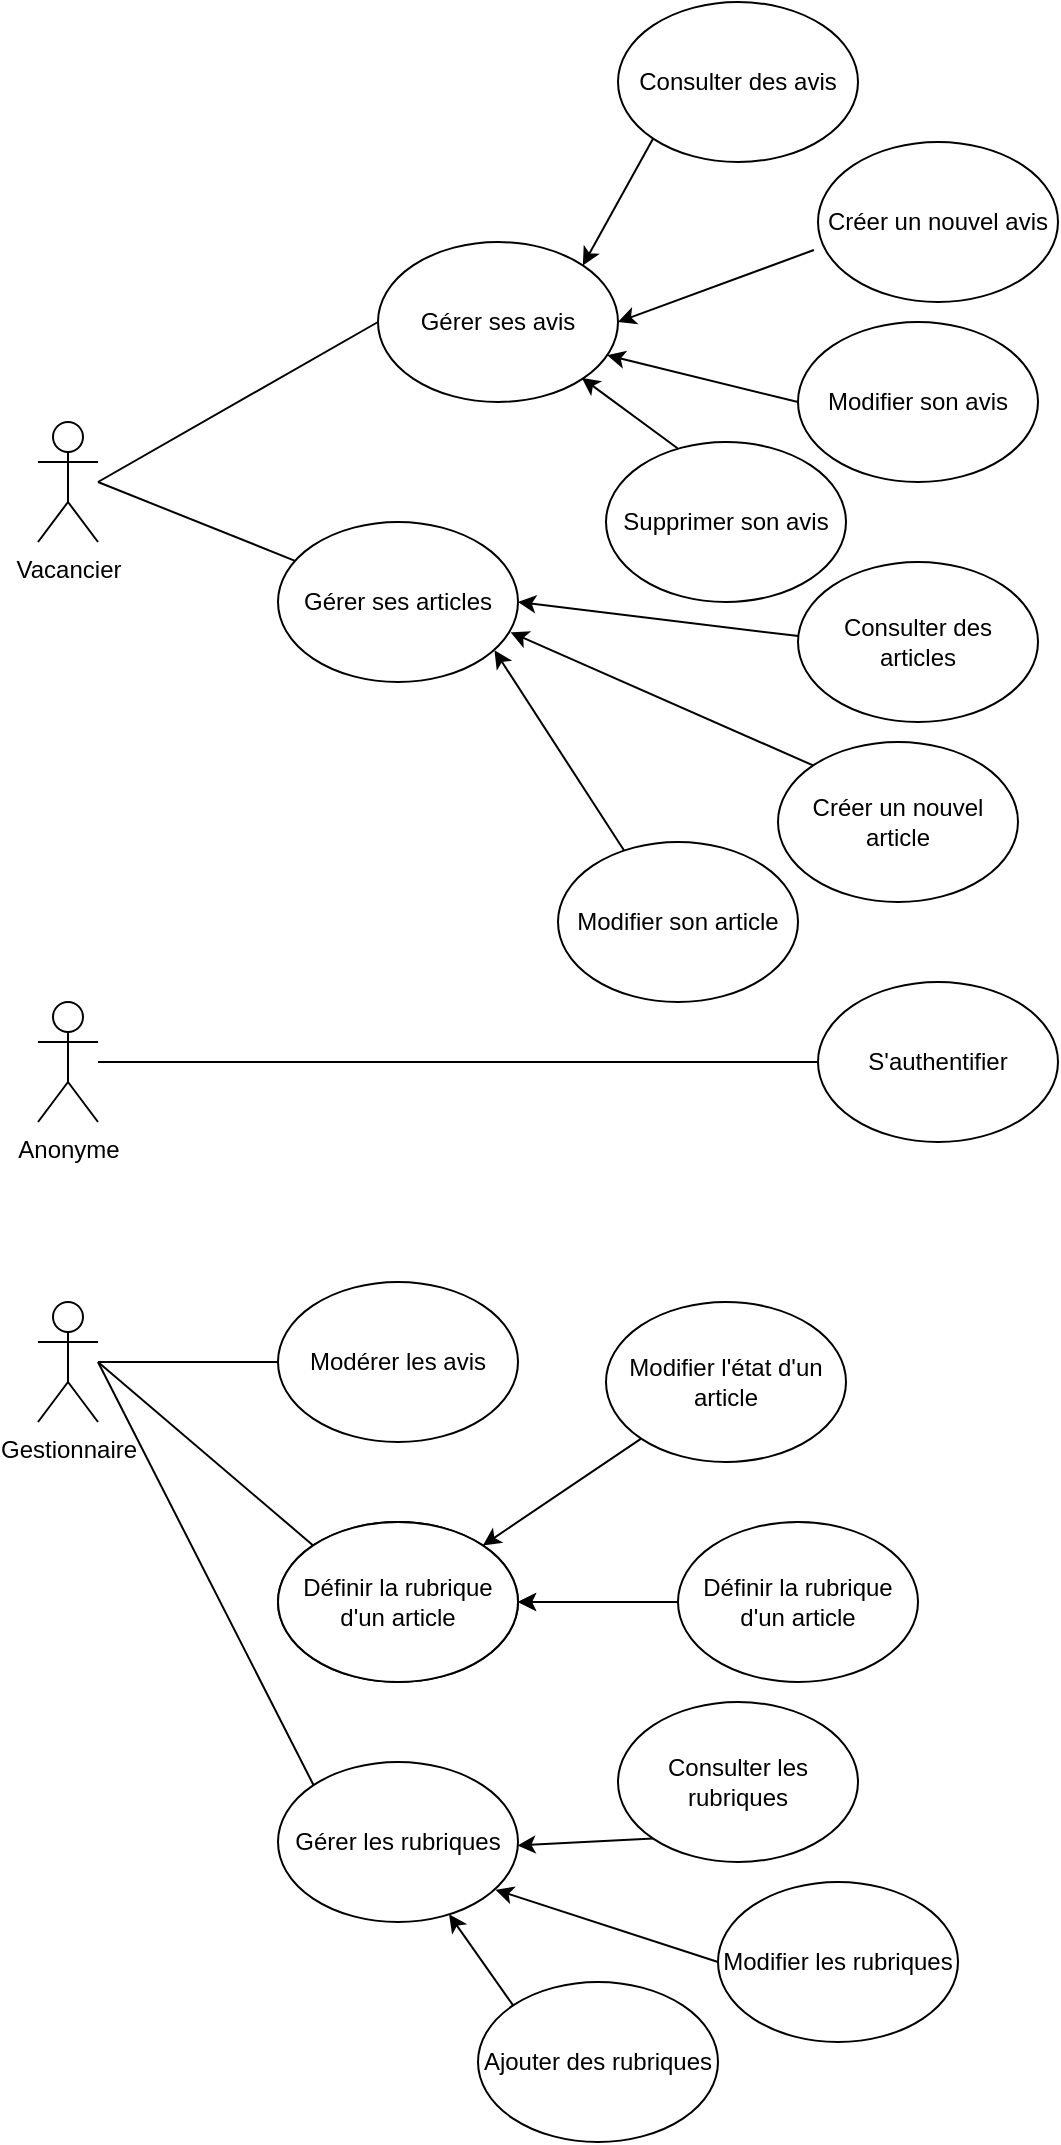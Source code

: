 <mxfile version="23.1.1" type="device">
  <diagram name="Page-1" id="Cbnw6_JvnF0tMtVWOTyB">
    <mxGraphModel dx="1990" dy="1083" grid="1" gridSize="10" guides="1" tooltips="1" connect="1" arrows="1" fold="1" page="1" pageScale="1" pageWidth="827" pageHeight="1169" math="0" shadow="0">
      <root>
        <mxCell id="0" />
        <mxCell id="1" parent="0" />
        <mxCell id="EQPRjvXye5dbMPhjBnry-4" value="Gestionnaire" style="shape=umlActor;verticalLabelPosition=bottom;verticalAlign=top;html=1;outlineConnect=0;" parent="1" vertex="1">
          <mxGeometry x="130" y="670" width="30" height="60" as="geometry" />
        </mxCell>
        <mxCell id="EQPRjvXye5dbMPhjBnry-5" value="Anonyme" style="shape=umlActor;verticalLabelPosition=bottom;verticalAlign=top;html=1;outlineConnect=0;" parent="1" vertex="1">
          <mxGeometry x="130" y="520" width="30" height="60" as="geometry" />
        </mxCell>
        <mxCell id="EQPRjvXye5dbMPhjBnry-6" value="S&#39;authentifier" style="ellipse;whiteSpace=wrap;html=1;" parent="1" vertex="1">
          <mxGeometry x="520" y="510" width="120" height="80" as="geometry" />
        </mxCell>
        <mxCell id="EQPRjvXye5dbMPhjBnry-7" value="Gérer ses avis" style="ellipse;whiteSpace=wrap;html=1;" parent="1" vertex="1">
          <mxGeometry x="300" y="140" width="120" height="80" as="geometry" />
        </mxCell>
        <mxCell id="EQPRjvXye5dbMPhjBnry-10" value="" style="endArrow=none;html=1;rounded=0;entryX=0;entryY=0.5;entryDx=0;entryDy=0;" parent="1" source="EQPRjvXye5dbMPhjBnry-5" target="EQPRjvXye5dbMPhjBnry-6" edge="1">
          <mxGeometry width="50" height="50" relative="1" as="geometry">
            <mxPoint x="389.7" y="620.2" as="sourcePoint" />
            <mxPoint x="660" y="820" as="targetPoint" />
          </mxGeometry>
        </mxCell>
        <mxCell id="EQPRjvXye5dbMPhjBnry-13" value="Vacancier" style="shape=umlActor;verticalLabelPosition=bottom;verticalAlign=top;html=1;outlineConnect=0;" parent="1" vertex="1">
          <mxGeometry x="130" y="230" width="30" height="60" as="geometry" />
        </mxCell>
        <mxCell id="EQPRjvXye5dbMPhjBnry-14" value="" style="endArrow=none;html=1;rounded=0;entryX=0;entryY=0.5;entryDx=0;entryDy=0;" parent="1" target="EQPRjvXye5dbMPhjBnry-7" edge="1">
          <mxGeometry width="50" height="50" relative="1" as="geometry">
            <mxPoint x="160" y="260" as="sourcePoint" />
            <mxPoint x="440" y="360" as="targetPoint" />
          </mxGeometry>
        </mxCell>
        <mxCell id="EQPRjvXye5dbMPhjBnry-15" value="Supprimer son avis" style="ellipse;whiteSpace=wrap;html=1;" parent="1" vertex="1">
          <mxGeometry x="414" y="240" width="120" height="80" as="geometry" />
        </mxCell>
        <mxCell id="EQPRjvXye5dbMPhjBnry-16" value="Modifier son avis" style="ellipse;whiteSpace=wrap;html=1;" parent="1" vertex="1">
          <mxGeometry x="510" y="180" width="120" height="80" as="geometry" />
        </mxCell>
        <mxCell id="EQPRjvXye5dbMPhjBnry-17" value="Créer un nouvel avis" style="ellipse;whiteSpace=wrap;html=1;" parent="1" vertex="1">
          <mxGeometry x="520" y="90" width="120" height="80" as="geometry" />
        </mxCell>
        <mxCell id="EQPRjvXye5dbMPhjBnry-19" value="" style="endArrow=classic;html=1;rounded=0;entryX=0.955;entryY=0.708;entryDx=0;entryDy=0;entryPerimeter=0;exitX=0;exitY=0.5;exitDx=0;exitDy=0;" parent="1" source="EQPRjvXye5dbMPhjBnry-16" target="EQPRjvXye5dbMPhjBnry-7" edge="1">
          <mxGeometry width="50" height="50" relative="1" as="geometry">
            <mxPoint x="390" y="370" as="sourcePoint" />
            <mxPoint x="440" y="320" as="targetPoint" />
          </mxGeometry>
        </mxCell>
        <mxCell id="EQPRjvXye5dbMPhjBnry-20" value="" style="endArrow=classic;html=1;rounded=0;entryX=1;entryY=0.5;entryDx=0;entryDy=0;exitX=-0.017;exitY=0.675;exitDx=0;exitDy=0;exitPerimeter=0;" parent="1" source="EQPRjvXye5dbMPhjBnry-17" target="EQPRjvXye5dbMPhjBnry-7" edge="1">
          <mxGeometry width="50" height="50" relative="1" as="geometry">
            <mxPoint x="550" y="250" as="sourcePoint" />
            <mxPoint x="424" y="216" as="targetPoint" />
          </mxGeometry>
        </mxCell>
        <mxCell id="EQPRjvXye5dbMPhjBnry-21" value="" style="endArrow=classic;html=1;rounded=0;exitX=0.298;exitY=0.039;exitDx=0;exitDy=0;exitPerimeter=0;entryX=0.849;entryY=0.849;entryDx=0;entryDy=0;entryPerimeter=0;" parent="1" source="EQPRjvXye5dbMPhjBnry-15" target="EQPRjvXye5dbMPhjBnry-7" edge="1">
          <mxGeometry width="50" height="50" relative="1" as="geometry">
            <mxPoint x="390" y="210" as="sourcePoint" />
            <mxPoint x="440" y="160" as="targetPoint" />
          </mxGeometry>
        </mxCell>
        <mxCell id="EQPRjvXye5dbMPhjBnry-22" value="Gérer ses articles" style="ellipse;whiteSpace=wrap;html=1;" parent="1" vertex="1">
          <mxGeometry x="250" y="280" width="120" height="80" as="geometry" />
        </mxCell>
        <mxCell id="EQPRjvXye5dbMPhjBnry-24" value="Modifier son article" style="ellipse;whiteSpace=wrap;html=1;" parent="1" vertex="1">
          <mxGeometry x="390" y="440" width="120" height="80" as="geometry" />
        </mxCell>
        <mxCell id="EQPRjvXye5dbMPhjBnry-25" value="Consulter des&lt;br&gt;articles" style="ellipse;whiteSpace=wrap;html=1;" parent="1" vertex="1">
          <mxGeometry x="510" y="300" width="120" height="80" as="geometry" />
        </mxCell>
        <mxCell id="EQPRjvXye5dbMPhjBnry-26" value="" style="endArrow=classic;html=1;rounded=0;entryX=0.902;entryY=0.802;entryDx=0;entryDy=0;entryPerimeter=0;exitX=0.276;exitY=0.055;exitDx=0;exitDy=0;exitPerimeter=0;" parent="1" source="EQPRjvXye5dbMPhjBnry-24" target="EQPRjvXye5dbMPhjBnry-22" edge="1">
          <mxGeometry width="50" height="50" relative="1" as="geometry">
            <mxPoint x="400" y="640" as="sourcePoint" />
            <mxPoint x="450" y="590" as="targetPoint" />
          </mxGeometry>
        </mxCell>
        <mxCell id="EQPRjvXye5dbMPhjBnry-27" value="" style="endArrow=classic;html=1;rounded=0;entryX=1;entryY=0.5;entryDx=0;entryDy=0;exitX=0.002;exitY=0.463;exitDx=0;exitDy=0;exitPerimeter=0;" parent="1" source="EQPRjvXye5dbMPhjBnry-25" target="EQPRjvXye5dbMPhjBnry-22" edge="1">
          <mxGeometry width="50" height="50" relative="1" as="geometry">
            <mxPoint x="620" y="534.56" as="sourcePoint" />
            <mxPoint x="425.44" y="350.0" as="targetPoint" />
          </mxGeometry>
        </mxCell>
        <mxCell id="EQPRjvXye5dbMPhjBnry-29" value="" style="endArrow=none;html=1;rounded=0;" parent="1" target="EQPRjvXye5dbMPhjBnry-22" edge="1">
          <mxGeometry width="50" height="50" relative="1" as="geometry">
            <mxPoint x="160" y="260" as="sourcePoint" />
            <mxPoint x="310" y="230" as="targetPoint" />
          </mxGeometry>
        </mxCell>
        <mxCell id="EQPRjvXye5dbMPhjBnry-32" value="Modérer les avis" style="ellipse;whiteSpace=wrap;html=1;" parent="1" vertex="1">
          <mxGeometry x="250" y="660" width="120" height="80" as="geometry" />
        </mxCell>
        <mxCell id="EQPRjvXye5dbMPhjBnry-38" value="Gérer les articles" style="ellipse;whiteSpace=wrap;html=1;" parent="1" vertex="1">
          <mxGeometry x="250" y="780" width="120" height="80" as="geometry" />
        </mxCell>
        <mxCell id="EQPRjvXye5dbMPhjBnry-41" value="Modifier l&#39;état d&#39;un article" style="ellipse;whiteSpace=wrap;html=1;" parent="1" vertex="1">
          <mxGeometry x="414" y="670" width="120" height="80" as="geometry" />
        </mxCell>
        <mxCell id="EQPRjvXye5dbMPhjBnry-43" value="" style="endArrow=classic;html=1;rounded=0;entryX=1;entryY=0;entryDx=0;entryDy=0;exitX=0;exitY=1;exitDx=0;exitDy=0;" parent="1" source="EQPRjvXye5dbMPhjBnry-41" target="EQPRjvXye5dbMPhjBnry-38" edge="1">
          <mxGeometry width="50" height="50" relative="1" as="geometry">
            <mxPoint x="510" y="1000" as="sourcePoint" />
            <mxPoint x="384" y="966" as="targetPoint" />
          </mxGeometry>
        </mxCell>
        <mxCell id="EQPRjvXye5dbMPhjBnry-46" value="" style="endArrow=none;html=1;rounded=0;entryX=0;entryY=0.5;entryDx=0;entryDy=0;" parent="1" source="EQPRjvXye5dbMPhjBnry-4" target="EQPRjvXye5dbMPhjBnry-32" edge="1">
          <mxGeometry width="50" height="50" relative="1" as="geometry">
            <mxPoint x="140" y="750" as="sourcePoint" />
            <mxPoint x="190" y="700" as="targetPoint" />
          </mxGeometry>
        </mxCell>
        <mxCell id="EQPRjvXye5dbMPhjBnry-47" value="" style="endArrow=none;html=1;rounded=0;entryX=0;entryY=0;entryDx=0;entryDy=0;" parent="1" target="EQPRjvXye5dbMPhjBnry-38" edge="1">
          <mxGeometry width="50" height="50" relative="1" as="geometry">
            <mxPoint x="160" y="700" as="sourcePoint" />
            <mxPoint x="260" y="710" as="targetPoint" />
          </mxGeometry>
        </mxCell>
        <mxCell id="Pll7rcHkfRudjnskMBYL-7" value="" style="edgeStyle=orthogonalEdgeStyle;rounded=0;orthogonalLoop=1;jettySize=auto;html=1;" edge="1" parent="1" source="EQPRjvXye5dbMPhjBnry-48" target="Pll7rcHkfRudjnskMBYL-6">
          <mxGeometry relative="1" as="geometry" />
        </mxCell>
        <mxCell id="EQPRjvXye5dbMPhjBnry-48" value="Définir la rubrique d&#39;un article" style="ellipse;whiteSpace=wrap;html=1;" parent="1" vertex="1">
          <mxGeometry x="450" y="780" width="120" height="80" as="geometry" />
        </mxCell>
        <mxCell id="EQPRjvXye5dbMPhjBnry-49" value="" style="endArrow=classic;html=1;rounded=0;entryX=1;entryY=0.5;entryDx=0;entryDy=0;exitX=0;exitY=0.5;exitDx=0;exitDy=0;" parent="1" source="EQPRjvXye5dbMPhjBnry-48" target="EQPRjvXye5dbMPhjBnry-38" edge="1">
          <mxGeometry width="50" height="50" relative="1" as="geometry">
            <mxPoint x="580" y="690" as="sourcePoint" />
            <mxPoint x="630" y="640" as="targetPoint" />
          </mxGeometry>
        </mxCell>
        <mxCell id="Pll7rcHkfRudjnskMBYL-1" value="Consulter des avis" style="ellipse;whiteSpace=wrap;html=1;" vertex="1" parent="1">
          <mxGeometry x="420" y="20" width="120" height="80" as="geometry" />
        </mxCell>
        <mxCell id="Pll7rcHkfRudjnskMBYL-2" value="" style="endArrow=classic;html=1;rounded=0;entryX=1;entryY=0;entryDx=0;entryDy=0;exitX=0;exitY=1;exitDx=0;exitDy=0;" edge="1" parent="1" source="Pll7rcHkfRudjnskMBYL-1" target="EQPRjvXye5dbMPhjBnry-7">
          <mxGeometry width="50" height="50" relative="1" as="geometry">
            <mxPoint x="494" y="160" as="sourcePoint" />
            <mxPoint x="364" y="90" as="targetPoint" />
          </mxGeometry>
        </mxCell>
        <mxCell id="Pll7rcHkfRudjnskMBYL-3" value="Créer un nouvel article" style="ellipse;whiteSpace=wrap;html=1;" vertex="1" parent="1">
          <mxGeometry x="500" y="390" width="120" height="80" as="geometry" />
        </mxCell>
        <mxCell id="Pll7rcHkfRudjnskMBYL-4" value="" style="endArrow=classic;html=1;rounded=0;entryX=0.969;entryY=0.689;entryDx=0;entryDy=0;exitX=0;exitY=0;exitDx=0;exitDy=0;entryPerimeter=0;" edge="1" parent="1" source="Pll7rcHkfRudjnskMBYL-3" target="EQPRjvXye5dbMPhjBnry-22">
          <mxGeometry width="50" height="50" relative="1" as="geometry">
            <mxPoint x="610" y="624.56" as="sourcePoint" />
            <mxPoint x="360" y="410" as="targetPoint" />
          </mxGeometry>
        </mxCell>
        <mxCell id="Pll7rcHkfRudjnskMBYL-6" value="Définir la rubrique d&#39;un article" style="ellipse;whiteSpace=wrap;html=1;" vertex="1" parent="1">
          <mxGeometry x="250" y="780" width="120" height="80" as="geometry" />
        </mxCell>
        <mxCell id="Pll7rcHkfRudjnskMBYL-8" value="Consulter les rubriques" style="ellipse;whiteSpace=wrap;html=1;" vertex="1" parent="1">
          <mxGeometry x="420" y="870" width="120" height="80" as="geometry" />
        </mxCell>
        <mxCell id="Pll7rcHkfRudjnskMBYL-9" value="" style="endArrow=classic;html=1;rounded=0;entryX=0.998;entryY=0.522;entryDx=0;entryDy=0;exitX=0;exitY=1;exitDx=0;exitDy=0;entryPerimeter=0;" edge="1" parent="1" source="Pll7rcHkfRudjnskMBYL-8" target="Pll7rcHkfRudjnskMBYL-13">
          <mxGeometry width="50" height="50" relative="1" as="geometry">
            <mxPoint x="510" y="1120" as="sourcePoint" />
            <mxPoint x="352" y="912" as="targetPoint" />
          </mxGeometry>
        </mxCell>
        <mxCell id="Pll7rcHkfRudjnskMBYL-10" value="" style="endArrow=none;html=1;rounded=0;entryX=0;entryY=0;entryDx=0;entryDy=0;" edge="1" parent="1">
          <mxGeometry width="50" height="50" relative="1" as="geometry">
            <mxPoint x="160" y="700" as="sourcePoint" />
            <mxPoint x="268" y="912" as="targetPoint" />
          </mxGeometry>
        </mxCell>
        <mxCell id="Pll7rcHkfRudjnskMBYL-11" value="Modifier les rubriques" style="ellipse;whiteSpace=wrap;html=1;" vertex="1" parent="1">
          <mxGeometry x="470" y="960" width="120" height="80" as="geometry" />
        </mxCell>
        <mxCell id="Pll7rcHkfRudjnskMBYL-12" value="" style="endArrow=classic;html=1;rounded=0;entryX=0.906;entryY=0.798;entryDx=0;entryDy=0;exitX=0;exitY=0.5;exitDx=0;exitDy=0;entryPerimeter=0;" edge="1" parent="1" source="Pll7rcHkfRudjnskMBYL-11" target="Pll7rcHkfRudjnskMBYL-13">
          <mxGeometry width="50" height="50" relative="1" as="geometry">
            <mxPoint x="580" y="810" as="sourcePoint" />
            <mxPoint x="370" y="940" as="targetPoint" />
          </mxGeometry>
        </mxCell>
        <mxCell id="Pll7rcHkfRudjnskMBYL-13" value="Gérer&amp;nbsp;les rubriques" style="ellipse;whiteSpace=wrap;html=1;" vertex="1" parent="1">
          <mxGeometry x="250" y="900" width="120" height="80" as="geometry" />
        </mxCell>
        <mxCell id="Pll7rcHkfRudjnskMBYL-14" value="Ajouter des rubriques" style="ellipse;whiteSpace=wrap;html=1;" vertex="1" parent="1">
          <mxGeometry x="350" y="1010" width="120" height="80" as="geometry" />
        </mxCell>
        <mxCell id="Pll7rcHkfRudjnskMBYL-15" value="" style="endArrow=classic;html=1;rounded=0;exitX=0;exitY=0;exitDx=0;exitDy=0;" edge="1" parent="1" source="Pll7rcHkfRudjnskMBYL-14" target="Pll7rcHkfRudjnskMBYL-13">
          <mxGeometry width="50" height="50" relative="1" as="geometry">
            <mxPoint x="481" y="870" as="sourcePoint" />
            <mxPoint x="260" y="1024" as="targetPoint" />
          </mxGeometry>
        </mxCell>
      </root>
    </mxGraphModel>
  </diagram>
</mxfile>
